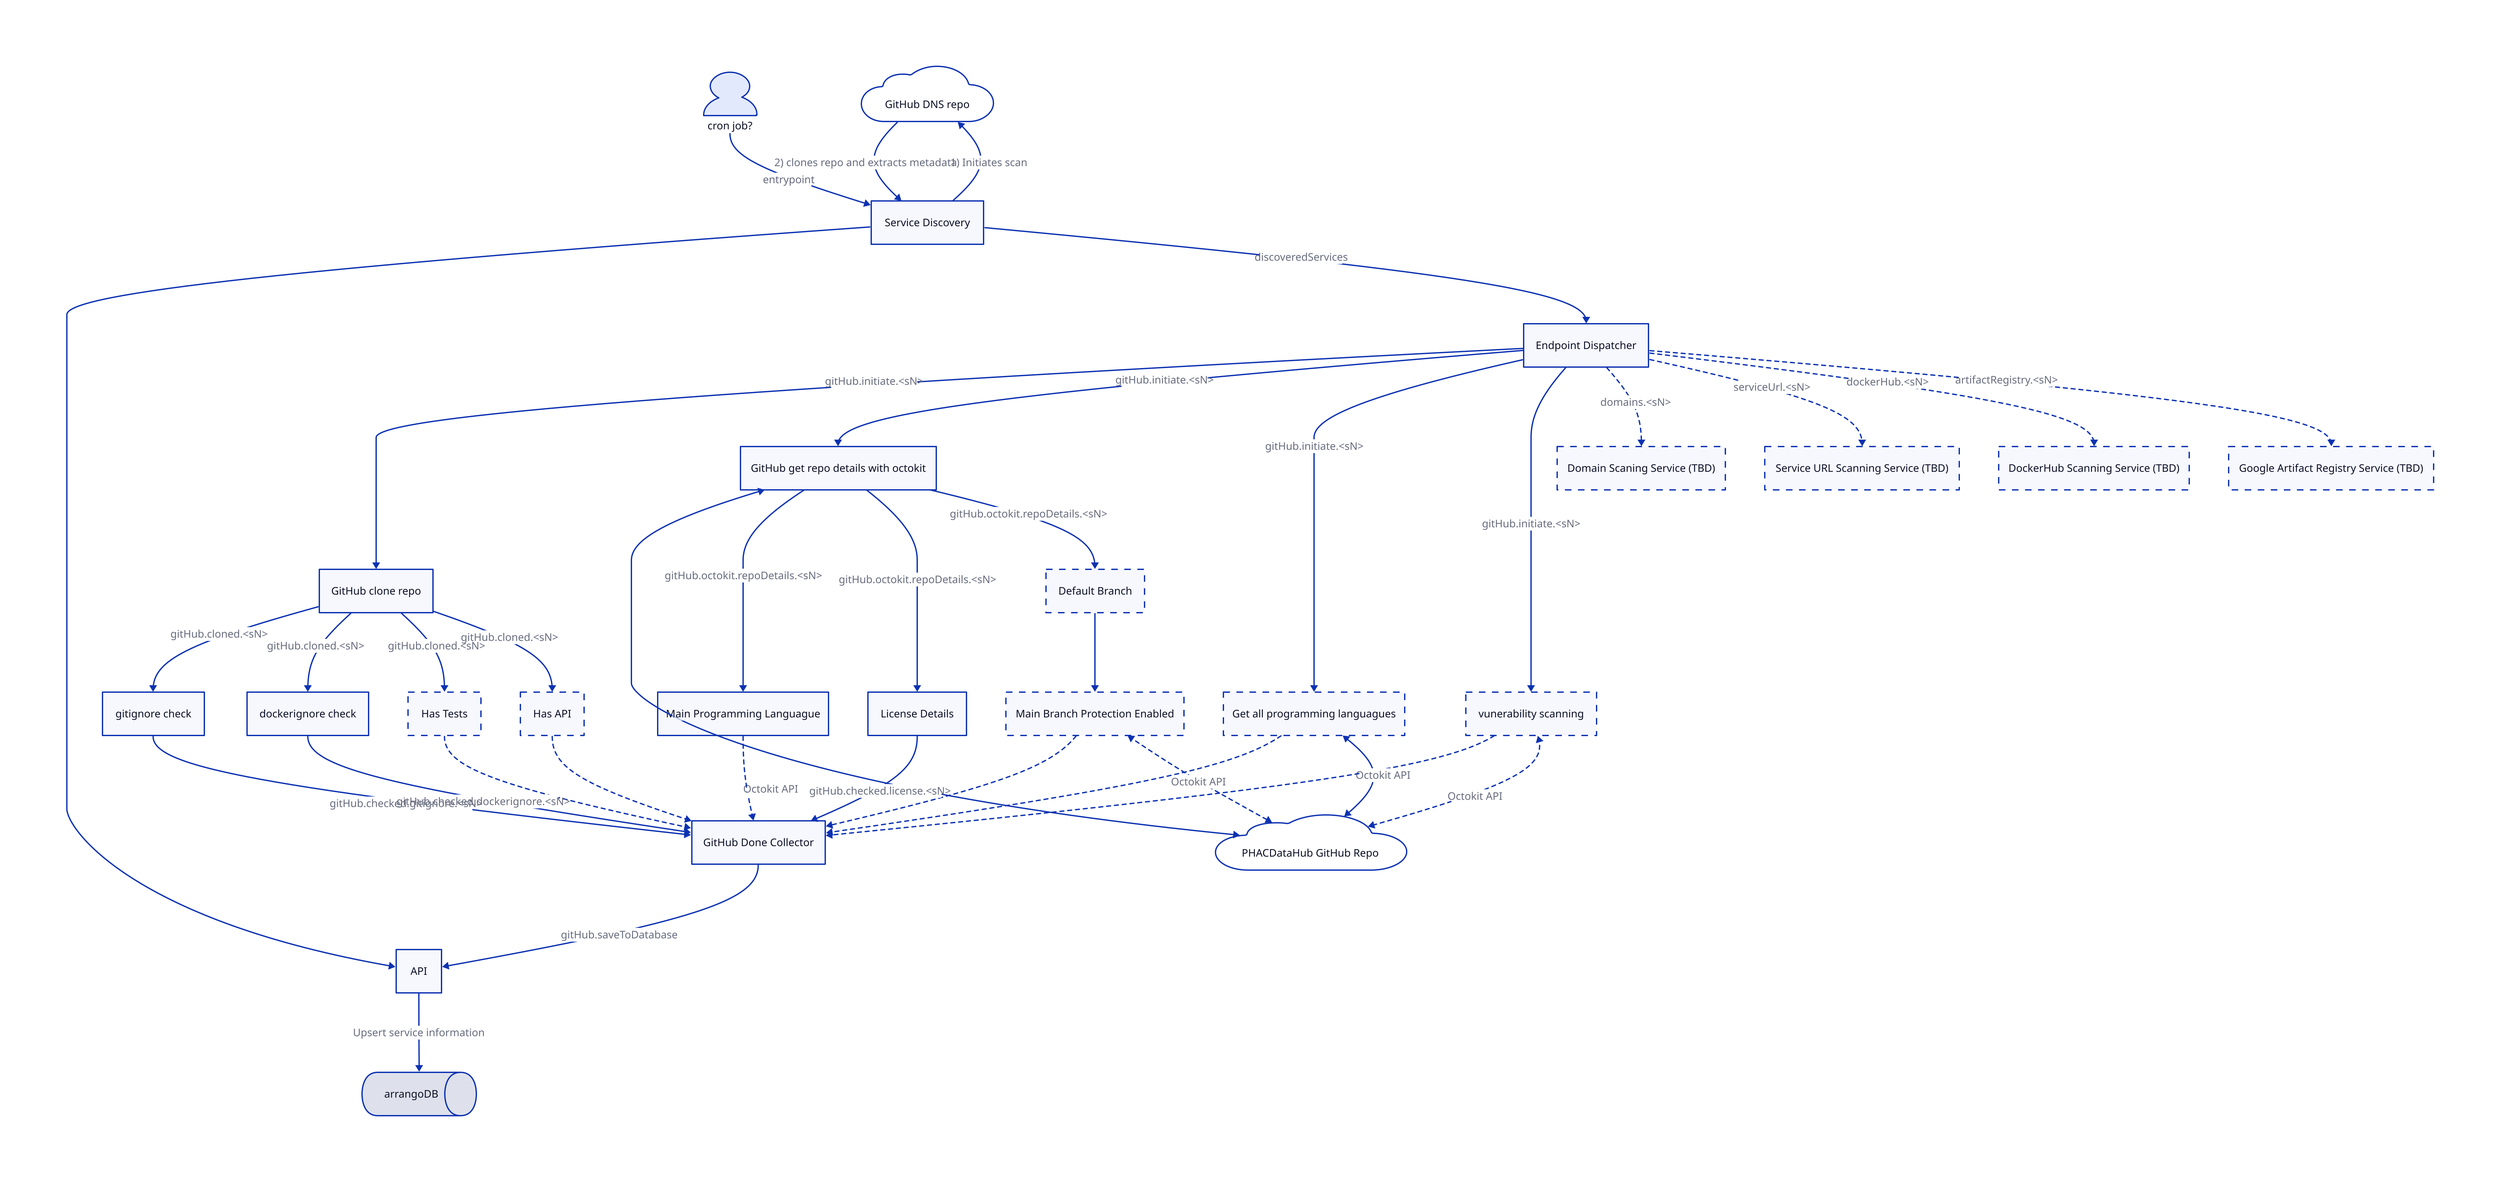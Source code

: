 
arrangoDB.shape: queue

GitHub DNS repo.shape: cloud
PHACDataHub GitHub Repo.shape: cloud

Domain Scaning Service (TBD).style.stroke-dash: 5
DockerHub Scanning Service (TBD).style.stroke-dash: 5
Service URL Scanning Service (TBD).style.stroke-dash: 5
Google Artifact Registry Service (TBD).style.stroke-dash: 5
Default Branch.style.stroke-dash: 5

cron job?.shape: person

cron job? -> Service Discovery: entrypoint
Service Discovery -> GitHub DNS repo: 1) Initiates scan 
GitHub DNS repo -> Service Discovery: 2) clones repo and extracts metadata 
Service Discovery -> API
API -> arrangoDB: Upsert service information

Service Discovery -> Endpoint Dispatcher: discoveredServices
Endpoint Dispatcher --> GitHub clone repo: gitHub.initiate.<sN>
Endpoint Dispatcher --> GitHub get repo details with octokit: gitHub.initiate.<sN>
Endpoint Dispatcher -> Get all programming languagues: gitHub.initiate.<sN>
Endpoint Dispatcher -> vunerability scanning: gitHub.initiate.<sN>

Endpoint Dispatcher --> Domain Scaning Service (TBD): domains.<sN> {style: {stroke-dash: 3}}
Endpoint Dispatcher --> Service URL Scanning Service (TBD): serviceUrl.<sN> {style: {stroke-dash: 3}}
Endpoint Dispatcher --> DockerHub Scanning Service (TBD): dockerHub.<sN> {style: {stroke-dash: 3}}
Endpoint Dispatcher --> Google Artifact Registry Service (TBD): artifactRegistry.<sN> {style: {stroke-dash: 3}}

GitHub clone repo -> gitignore check: gitHub.cloned.<sN>
GitHub clone repo -> dockerignore check: gitHub.cloned.<sN>
GitHub clone repo -> Has Tests: gitHub.cloned.<sN>
GitHub clone repo -> Has API: gitHub.cloned.<sN>

GitHub get repo details with octokit <-> PHACDataHub GitHub Repo: Octokit API
GitHub get repo details with octokit -> Main Programming Languague: gitHub.octokit.repoDetails.<sN>
GitHub get repo details with octokit -> License Details: gitHub.octokit.repoDetails.<sN>
GitHub get repo details with octokit-> Default Branch: gitHub.octokit.repoDetails.<sN>


Default Branch-> Main Branch Protection Enabled

Get all programming languagues -> GitHub Done Collector {style: {stroke-dash: 3}}
Get all programming languagues <-> PHACDataHub GitHub Repo: Octokit API
vunerability scanning -> GitHub Done Collector {style: {stroke-dash: 3}}
vunerability scanning <-> PHACDataHub GitHub Repo: Octokit API {style: {stroke-dash: 3}}
Main Branch Protection Enabled -> GitHub Done Collector {style: {stroke-dash: 3}}
Main Branch Protection Enabled <-> PHACDataHub GitHub Repo: Octokit API {style: {stroke-dash: 3}}


Get all programming languagues.style.stroke-dash: 5
vunerability scanning.style.stroke-dash: 5
Main Branch Protection Enabled.style.stroke-dash: 5
Has API.style.stroke-dash: 5
Has Tests.style.stroke-dash: 5

Main Programming Languague -> GitHub Done Collector {style: {stroke-dash: 3}}
Has API -> GitHub Done Collector {style: {stroke-dash: 3}}
Has Tests -> GitHub Done Collector {style: {stroke-dash: 3}}

License Details -> GitHub Done Collector: gitHub.checked.license.<sN>
gitignore check -> GitHub Done Collector: gitHub.checked.gitignore.<sN>
dockerignore check -> GitHub Done Collector: gitHub.checked.dockerignore.<sN>

GitHub Done Collector -> API: gitHub.saveToDatabase

